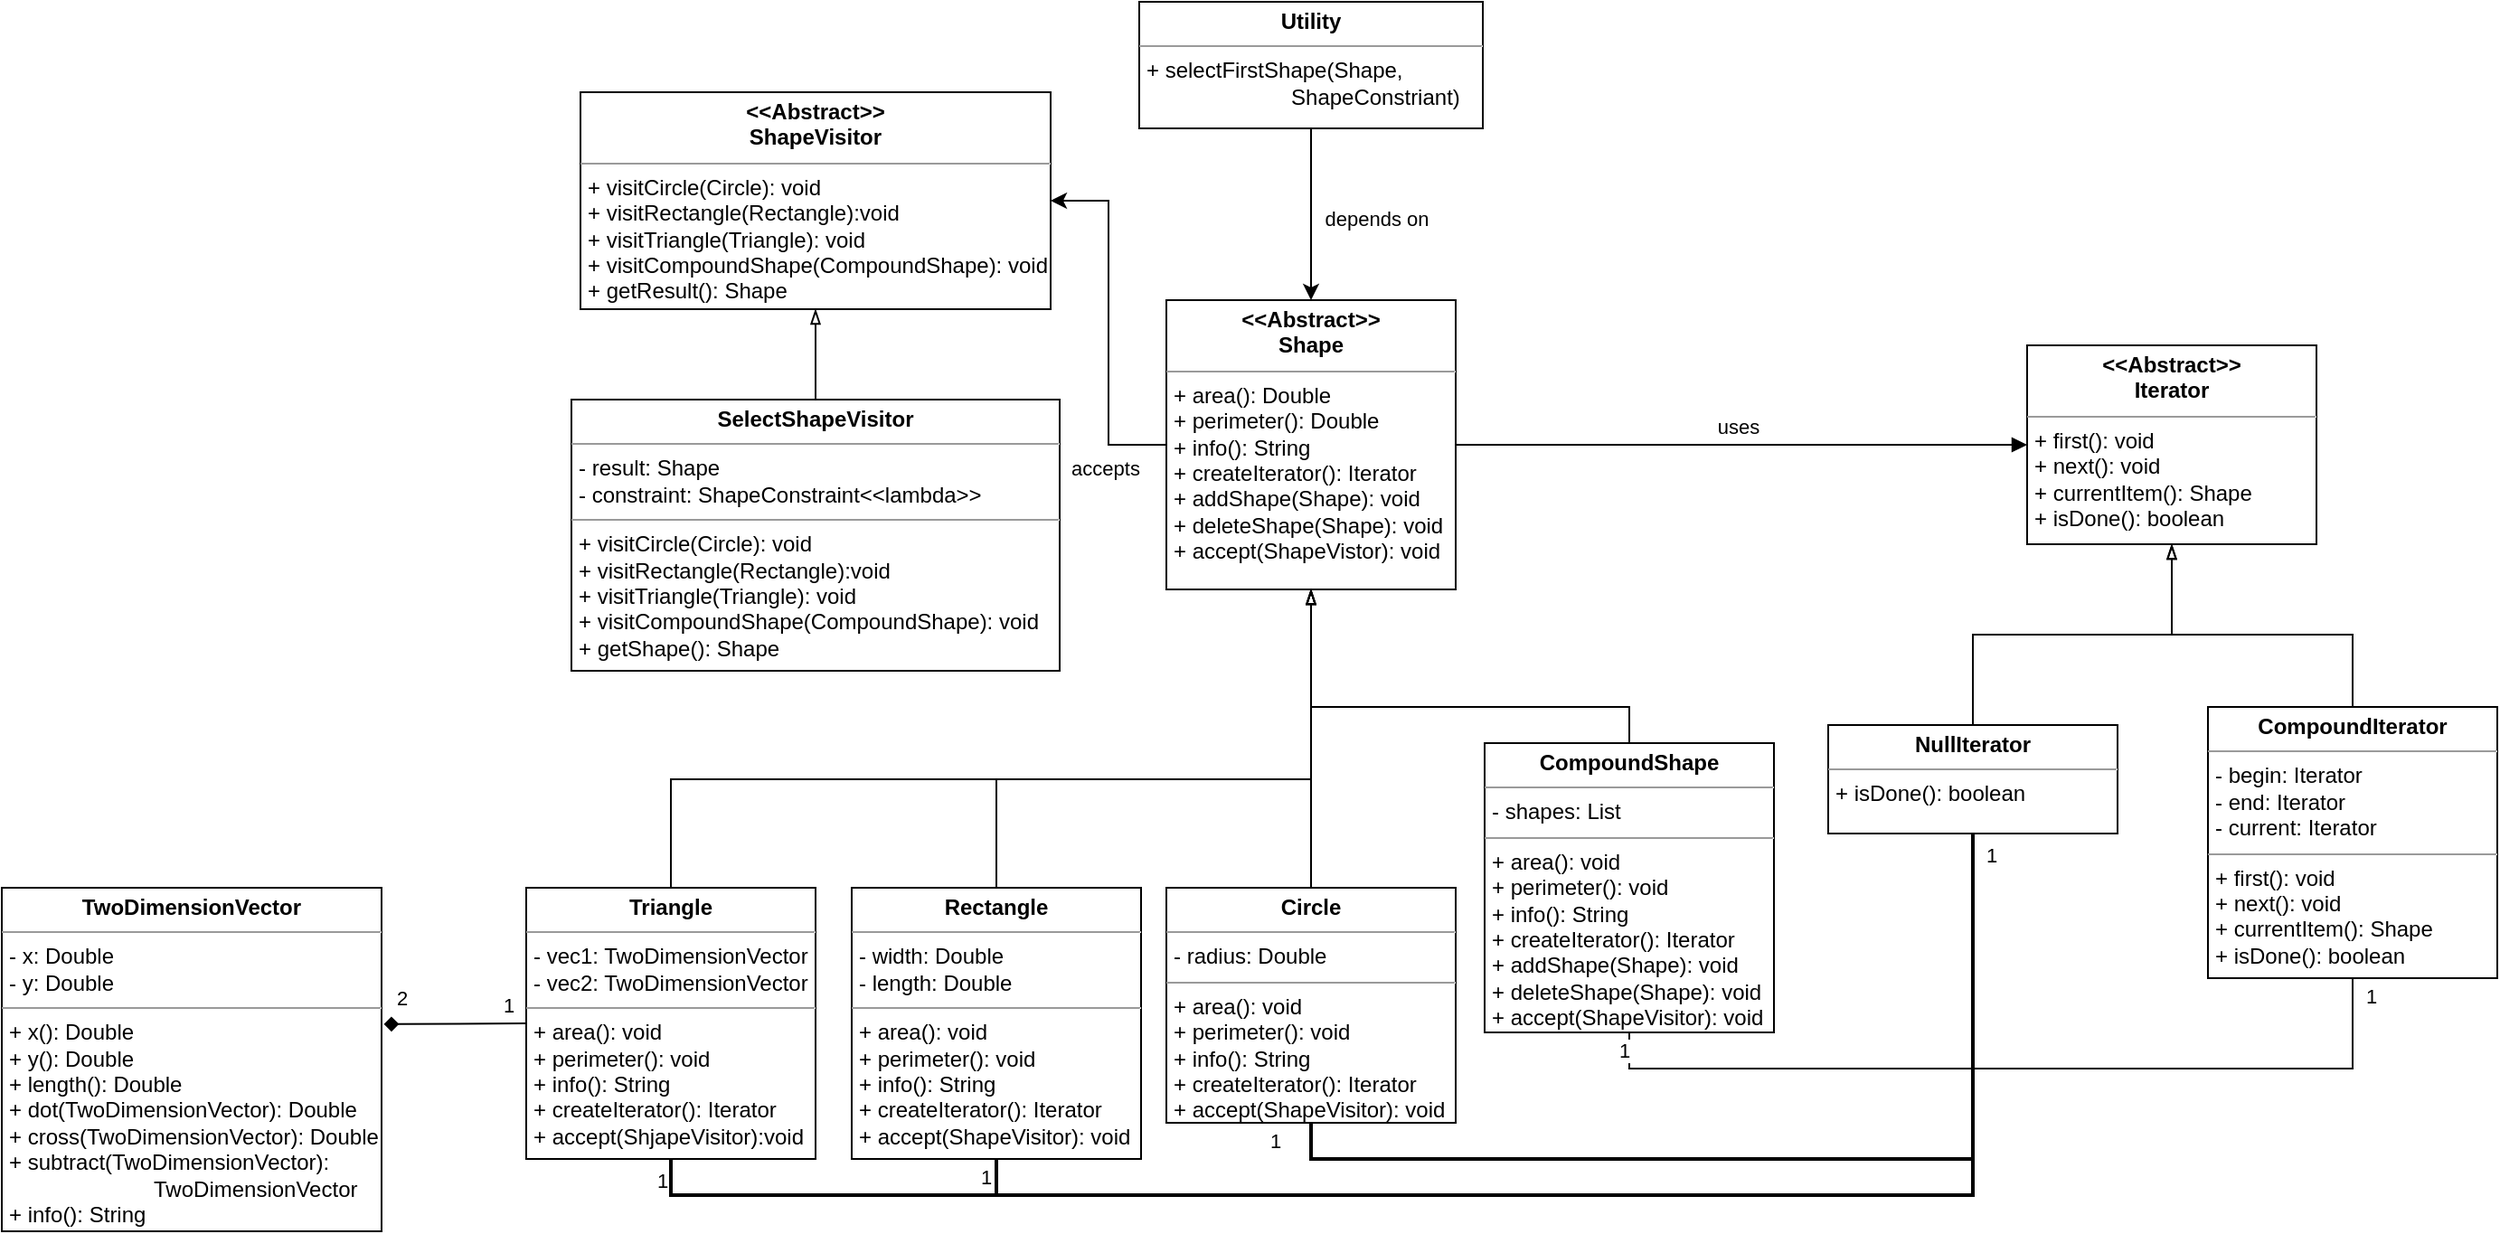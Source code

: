 <mxfile version="15.7.0" type="device"><diagram id="R4jQ5WLXRj8ir3N2sDpv" name="ShapeScenario"><mxGraphModel dx="2177" dy="1974" grid="1" gridSize="10" guides="1" tooltips="1" connect="1" arrows="1" fold="1" page="1" pageScale="1" pageWidth="827" pageHeight="1169" math="0" shadow="0"><root><mxCell id="0"/><mxCell id="1" parent="0"/><mxCell id="WN8r_9f8pQieWNh5pN7r-17" style="edgeStyle=orthogonalEdgeStyle;rounded=0;orthogonalLoop=1;jettySize=auto;html=1;exitX=0.5;exitY=0;exitDx=0;exitDy=0;entryX=0.5;entryY=1;entryDx=0;entryDy=0;endArrow=blockThin;endFill=0;" parent="1" source="WN8r_9f8pQieWNh5pN7r-8" target="WN8r_9f8pQieWNh5pN7r-16" edge="1"><mxGeometry relative="1" as="geometry"/></mxCell><mxCell id="WN8r_9f8pQieWNh5pN7r-8" value="&lt;p style=&quot;margin: 0px ; margin-top: 4px ; text-align: center&quot;&gt;&lt;b&gt;Circle&lt;/b&gt;&lt;/p&gt;&lt;hr size=&quot;1&quot;&gt;&lt;p style=&quot;margin: 0px ; margin-left: 4px&quot;&gt;- radius: Double&lt;/p&gt;&lt;hr size=&quot;1&quot;&gt;&lt;p style=&quot;margin: 0px ; margin-left: 4px&quot;&gt;+ area(): void&lt;/p&gt;&lt;p style=&quot;margin: 0px ; margin-left: 4px&quot;&gt;+ perimeter(): void&lt;/p&gt;&lt;p style=&quot;margin: 0px ; margin-left: 4px&quot;&gt;+ info(): String&lt;/p&gt;&lt;p style=&quot;margin: 0px ; margin-left: 4px&quot;&gt;+ createIterator(): Iterator&lt;/p&gt;&lt;p style=&quot;margin: 0px ; margin-left: 4px&quot;&gt;+ accept(ShapeVisitor): void&lt;/p&gt;" style="verticalAlign=top;align=left;overflow=fill;fontSize=12;fontFamily=Helvetica;html=1;" parent="1" vertex="1"><mxGeometry x="414" y="420" width="160" height="130" as="geometry"/></mxCell><mxCell id="WN8r_9f8pQieWNh5pN7r-18" style="edgeStyle=orthogonalEdgeStyle;rounded=0;orthogonalLoop=1;jettySize=auto;html=1;exitX=0.5;exitY=0;exitDx=0;exitDy=0;entryX=0.5;entryY=1;entryDx=0;entryDy=0;endArrow=blockThin;endFill=0;" parent="1" source="WN8r_9f8pQieWNh5pN7r-9" target="WN8r_9f8pQieWNh5pN7r-16" edge="1"><mxGeometry relative="1" as="geometry"><Array as="points"><mxPoint x="320" y="360"/><mxPoint x="494" y="360"/></Array></mxGeometry></mxCell><mxCell id="WN8r_9f8pQieWNh5pN7r-9" value="&lt;p style=&quot;margin: 0px ; margin-top: 4px ; text-align: center&quot;&gt;&lt;b&gt;Rectangle&lt;/b&gt;&lt;/p&gt;&lt;hr size=&quot;1&quot;&gt;&lt;p style=&quot;margin: 0px ; margin-left: 4px&quot;&gt;- width: Double&lt;/p&gt;&lt;p style=&quot;margin: 0px ; margin-left: 4px&quot;&gt;- length: Double&lt;/p&gt;&lt;hr size=&quot;1&quot;&gt;&lt;p style=&quot;margin: 0px ; margin-left: 4px&quot;&gt;+ area(): void&lt;/p&gt;&lt;p style=&quot;margin: 0px ; margin-left: 4px&quot;&gt;+ perimeter(): void&lt;/p&gt;&lt;p style=&quot;margin: 0px ; margin-left: 4px&quot;&gt;+ info(): String&lt;/p&gt;&lt;p style=&quot;margin: 0px ; margin-left: 4px&quot;&gt;+ createIterator(): Iterator&lt;/p&gt;&lt;p style=&quot;margin: 0px ; margin-left: 4px&quot;&gt;+ accept(ShapeVisitor): void&lt;/p&gt;" style="verticalAlign=top;align=left;overflow=fill;fontSize=12;fontFamily=Helvetica;html=1;" parent="1" vertex="1"><mxGeometry x="240" y="420" width="160" height="150" as="geometry"/></mxCell><mxCell id="WN8r_9f8pQieWNh5pN7r-19" style="edgeStyle=orthogonalEdgeStyle;rounded=0;orthogonalLoop=1;jettySize=auto;html=1;exitX=0.5;exitY=0;exitDx=0;exitDy=0;entryX=0.5;entryY=1;entryDx=0;entryDy=0;endArrow=blockThin;endFill=0;" parent="1" source="WN8r_9f8pQieWNh5pN7r-10" target="WN8r_9f8pQieWNh5pN7r-16" edge="1"><mxGeometry relative="1" as="geometry"><Array as="points"><mxPoint x="140" y="360"/><mxPoint x="494" y="360"/></Array></mxGeometry></mxCell><mxCell id="WN8r_9f8pQieWNh5pN7r-30" style="edgeStyle=orthogonalEdgeStyle;rounded=0;orthogonalLoop=1;jettySize=auto;html=1;exitX=0.5;exitY=1;exitDx=0;exitDy=0;entryX=0.5;entryY=1;entryDx=0;entryDy=0;endArrow=none;endFill=0;strokeWidth=2;" parent="1" source="WN8r_9f8pQieWNh5pN7r-10" target="WN8r_9f8pQieWNh5pN7r-22" edge="1"><mxGeometry relative="1" as="geometry"/></mxCell><mxCell id="WN8r_9f8pQieWNh5pN7r-31" value="1" style="edgeLabel;html=1;align=center;verticalAlign=middle;resizable=0;points=[];" parent="WN8r_9f8pQieWNh5pN7r-30" vertex="1" connectable="0"><mxGeometry x="-0.859" y="4" relative="1" as="geometry"><mxPoint x="-52" y="-4" as="offset"/></mxGeometry></mxCell><mxCell id="WN8r_9f8pQieWNh5pN7r-32" value="1" style="edgeLabel;html=1;align=center;verticalAlign=middle;resizable=0;points=[];" parent="WN8r_9f8pQieWNh5pN7r-30" vertex="1" connectable="0"><mxGeometry x="0.959" y="1" relative="1" as="geometry"><mxPoint x="11" y="-8" as="offset"/></mxGeometry></mxCell><mxCell id="WN8r_9f8pQieWNh5pN7r-44" style="rounded=0;orthogonalLoop=1;jettySize=auto;html=1;exitX=0;exitY=0.5;exitDx=0;exitDy=0;entryX=1.006;entryY=0.397;entryDx=0;entryDy=0;entryPerimeter=0;endArrow=diamond;endFill=1;strokeWidth=1;" parent="1" source="WN8r_9f8pQieWNh5pN7r-10" target="WN8r_9f8pQieWNh5pN7r-43" edge="1"><mxGeometry relative="1" as="geometry"/></mxCell><mxCell id="WN8r_9f8pQieWNh5pN7r-45" value="1" style="edgeLabel;html=1;align=center;verticalAlign=middle;resizable=0;points=[];" parent="WN8r_9f8pQieWNh5pN7r-44" vertex="1" connectable="0"><mxGeometry x="-0.363" y="6" relative="1" as="geometry"><mxPoint x="15" y="-16" as="offset"/></mxGeometry></mxCell><mxCell id="WN8r_9f8pQieWNh5pN7r-46" value="2" style="edgeLabel;html=1;align=center;verticalAlign=middle;resizable=0;points=[];" parent="WN8r_9f8pQieWNh5pN7r-44" vertex="1" connectable="0"><mxGeometry x="0.314" y="4" relative="1" as="geometry"><mxPoint x="-18" y="-19" as="offset"/></mxGeometry></mxCell><mxCell id="WN8r_9f8pQieWNh5pN7r-10" value="&lt;p style=&quot;margin: 0px ; margin-top: 4px ; text-align: center&quot;&gt;&lt;b&gt;Triangle&lt;/b&gt;&lt;/p&gt;&lt;hr size=&quot;1&quot;&gt;&lt;p style=&quot;margin: 0px ; margin-left: 4px&quot;&gt;- vec1: TwoDimensionVector&lt;/p&gt;&lt;p style=&quot;margin: 0px ; margin-left: 4px&quot;&gt;- vec2: TwoDimensionVector&lt;/p&gt;&lt;hr size=&quot;1&quot;&gt;&lt;p style=&quot;margin: 0px ; margin-left: 4px&quot;&gt;+ area(): void&lt;/p&gt;&lt;p style=&quot;margin: 0px ; margin-left: 4px&quot;&gt;+ perimeter(): void&lt;/p&gt;&lt;p style=&quot;margin: 0px ; margin-left: 4px&quot;&gt;+ info(): String&lt;/p&gt;&lt;p style=&quot;margin: 0px ; margin-left: 4px&quot;&gt;+ createIterator(): Iterator&lt;/p&gt;&lt;p style=&quot;margin: 0px ; margin-left: 4px&quot;&gt;+ accept(ShjapeVisitor):void&lt;/p&gt;" style="verticalAlign=top;align=left;overflow=fill;fontSize=12;fontFamily=Helvetica;html=1;" parent="1" vertex="1"><mxGeometry x="60" y="420" width="160" height="150" as="geometry"/></mxCell><mxCell id="WN8r_9f8pQieWNh5pN7r-12" style="edgeStyle=orthogonalEdgeStyle;rounded=0;orthogonalLoop=1;jettySize=auto;html=1;exitX=0.5;exitY=0;exitDx=0;exitDy=0;endArrow=blockThin;endFill=0;entryX=0.5;entryY=1;entryDx=0;entryDy=0;" parent="1" source="WN8r_9f8pQieWNh5pN7r-11" target="WN8r_9f8pQieWNh5pN7r-16" edge="1"><mxGeometry relative="1" as="geometry"><mxPoint x="570" y="340" as="targetPoint"/><Array as="points"><mxPoint x="670" y="320"/><mxPoint x="494" y="320"/></Array></mxGeometry></mxCell><mxCell id="WN8r_9f8pQieWNh5pN7r-28" value="1" style="edgeStyle=orthogonalEdgeStyle;rounded=0;orthogonalLoop=1;jettySize=auto;html=1;exitX=0.5;exitY=1;exitDx=0;exitDy=0;entryX=0.5;entryY=1;entryDx=0;entryDy=0;endArrow=none;endFill=0;" parent="1" source="WN8r_9f8pQieWNh5pN7r-11" target="WN8r_9f8pQieWNh5pN7r-21" edge="1"><mxGeometry x="0.957" y="-10" relative="1" as="geometry"><mxPoint as="offset"/></mxGeometry></mxCell><mxCell id="WN8r_9f8pQieWNh5pN7r-29" value="1" style="edgeLabel;html=1;align=center;verticalAlign=middle;resizable=0;points=[];" parent="WN8r_9f8pQieWNh5pN7r-28" vertex="1" connectable="0"><mxGeometry x="0.186" y="-5" relative="1" as="geometry"><mxPoint x="-262" y="-15" as="offset"/></mxGeometry></mxCell><mxCell id="WN8r_9f8pQieWNh5pN7r-11" value="&lt;p style=&quot;margin: 0px ; margin-top: 4px ; text-align: center&quot;&gt;&lt;b&gt;CompoundShape&lt;/b&gt;&lt;/p&gt;&lt;hr size=&quot;1&quot;&gt;&lt;p style=&quot;margin: 0px ; margin-left: 4px&quot;&gt;- shapes: List&lt;br&gt;&lt;/p&gt;&lt;hr size=&quot;1&quot;&gt;&lt;p style=&quot;margin: 0px ; margin-left: 4px&quot;&gt;+ area(): void&lt;/p&gt;&lt;p style=&quot;margin: 0px ; margin-left: 4px&quot;&gt;+ perimeter(): void&lt;/p&gt;&lt;p style=&quot;margin: 0px ; margin-left: 4px&quot;&gt;+ info(): String&lt;/p&gt;&lt;p style=&quot;margin: 0px ; margin-left: 4px&quot;&gt;+ createIterator(): Iterator&lt;/p&gt;&lt;p style=&quot;margin: 0px ; margin-left: 4px&quot;&gt;+ addShape(Shape): void&lt;/p&gt;&lt;p style=&quot;margin: 0px ; margin-left: 4px&quot;&gt;+ deleteShape(Shape): void&lt;/p&gt;&lt;p style=&quot;margin: 0px ; margin-left: 4px&quot;&gt;+ accept(ShapeVisitor): void&lt;/p&gt;" style="verticalAlign=top;align=left;overflow=fill;fontSize=12;fontFamily=Helvetica;html=1;" parent="1" vertex="1"><mxGeometry x="590" y="340" width="160" height="160" as="geometry"/></mxCell><mxCell id="WN8r_9f8pQieWNh5pN7r-25" style="edgeStyle=orthogonalEdgeStyle;rounded=0;orthogonalLoop=1;jettySize=auto;html=1;exitX=1;exitY=0.5;exitDx=0;exitDy=0;entryX=0;entryY=0.5;entryDx=0;entryDy=0;endArrow=block;endFill=1;" parent="1" source="WN8r_9f8pQieWNh5pN7r-16" target="WN8r_9f8pQieWNh5pN7r-20" edge="1"><mxGeometry relative="1" as="geometry"/></mxCell><mxCell id="WN8r_9f8pQieWNh5pN7r-26" value="uses" style="edgeLabel;html=1;align=center;verticalAlign=middle;resizable=0;points=[];" parent="WN8r_9f8pQieWNh5pN7r-25" vertex="1" connectable="0"><mxGeometry x="0.39" y="-4" relative="1" as="geometry"><mxPoint x="-64" y="-14" as="offset"/></mxGeometry></mxCell><mxCell id="WN8r_9f8pQieWNh5pN7r-41" style="edgeStyle=orthogonalEdgeStyle;rounded=0;orthogonalLoop=1;jettySize=auto;html=1;exitX=0;exitY=0.5;exitDx=0;exitDy=0;entryX=1;entryY=0.5;entryDx=0;entryDy=0;endArrow=classic;endFill=1;strokeWidth=1;" parent="1" source="WN8r_9f8pQieWNh5pN7r-16" target="WN8r_9f8pQieWNh5pN7r-38" edge="1"><mxGeometry relative="1" as="geometry"/></mxCell><mxCell id="WN8r_9f8pQieWNh5pN7r-42" value="accepts" style="edgeLabel;html=1;align=center;verticalAlign=middle;resizable=0;points=[];" parent="WN8r_9f8pQieWNh5pN7r-41" vertex="1" connectable="0"><mxGeometry x="0.411" y="1" relative="1" as="geometry"><mxPoint x="-1" y="121" as="offset"/></mxGeometry></mxCell><mxCell id="WN8r_9f8pQieWNh5pN7r-16" value="&lt;p style=&quot;margin: 0px ; margin-top: 4px ; text-align: center&quot;&gt;&lt;b&gt;&amp;lt;&amp;lt;Abstract&amp;gt;&amp;gt;&lt;br&gt;Shape&lt;/b&gt;&lt;/p&gt;&lt;hr size=&quot;1&quot;&gt;&lt;p style=&quot;margin: 0px ; margin-left: 4px&quot;&gt;&lt;/p&gt;&lt;p style=&quot;margin: 0px ; margin-left: 4px&quot;&gt;+ area(): Double&lt;br style=&quot;padding: 0px ; margin: 0px&quot;&gt;+ perimeter(): Double&lt;br style=&quot;padding: 0px ; margin: 0px&quot;&gt;+ info(): String&lt;br style=&quot;padding: 0px ; margin: 0px&quot;&gt;+ createIterator(): Iterator&lt;br style=&quot;padding: 0px ; margin: 0px&quot;&gt;+ addShape(Shape): void&lt;br style=&quot;padding: 0px ; margin: 0px&quot;&gt;+ deleteShape(Shape): void&lt;br style=&quot;padding: 0px ; margin: 0px&quot;&gt;+ accept(ShapeVistor): void&lt;br&gt;&lt;/p&gt;" style="verticalAlign=top;align=left;overflow=fill;fontSize=12;fontFamily=Helvetica;html=1;" parent="1" vertex="1"><mxGeometry x="414" y="95" width="160" height="160" as="geometry"/></mxCell><mxCell id="WN8r_9f8pQieWNh5pN7r-20" value="&lt;p style=&quot;margin: 0px ; margin-top: 4px ; text-align: center&quot;&gt;&lt;b&gt;&amp;lt;&amp;lt;Abstract&amp;gt;&amp;gt;&lt;br&gt;Iterator&lt;/b&gt;&lt;/p&gt;&lt;hr size=&quot;1&quot;&gt;&lt;p style=&quot;margin: 0px ; margin-left: 4px&quot;&gt;&lt;/p&gt;&lt;p style=&quot;margin: 0px ; margin-left: 4px&quot;&gt;+ first(): void&lt;br&gt;&lt;/p&gt;&lt;p style=&quot;margin: 0px ; margin-left: 4px&quot;&gt;+ next(): void&lt;/p&gt;&lt;p style=&quot;margin: 0px ; margin-left: 4px&quot;&gt;+ currentItem(): Shape&lt;/p&gt;&lt;p style=&quot;margin: 0px ; margin-left: 4px&quot;&gt;+ isDone(): boolean&lt;/p&gt;" style="verticalAlign=top;align=left;overflow=fill;fontSize=12;fontFamily=Helvetica;html=1;" parent="1" vertex="1"><mxGeometry x="890" y="120" width="160" height="110" as="geometry"/></mxCell><mxCell id="WN8r_9f8pQieWNh5pN7r-24" style="edgeStyle=orthogonalEdgeStyle;rounded=0;orthogonalLoop=1;jettySize=auto;html=1;exitX=0.5;exitY=0;exitDx=0;exitDy=0;endArrow=blockThin;endFill=0;entryX=0.5;entryY=1;entryDx=0;entryDy=0;" parent="1" source="WN8r_9f8pQieWNh5pN7r-21" target="WN8r_9f8pQieWNh5pN7r-20" edge="1"><mxGeometry relative="1" as="geometry"><mxPoint x="970" y="260" as="targetPoint"/><Array as="points"><mxPoint x="1070" y="280"/><mxPoint x="970" y="280"/></Array></mxGeometry></mxCell><mxCell id="WN8r_9f8pQieWNh5pN7r-21" value="&lt;p style=&quot;margin: 0px ; margin-top: 4px ; text-align: center&quot;&gt;&lt;b&gt;CompoundIterator&lt;/b&gt;&lt;/p&gt;&lt;hr size=&quot;1&quot;&gt;&lt;p style=&quot;margin: 0px ; margin-left: 4px&quot;&gt;- begin: Iterator&lt;/p&gt;&lt;p style=&quot;margin: 0px ; margin-left: 4px&quot;&gt;- end: Iterator&lt;/p&gt;&lt;p style=&quot;margin: 0px ; margin-left: 4px&quot;&gt;- current: Iterator&lt;/p&gt;&lt;hr size=&quot;1&quot;&gt;&lt;p style=&quot;margin: 0px ; margin-left: 4px&quot;&gt;+ first(): void&lt;/p&gt;&lt;p style=&quot;margin: 0px ; margin-left: 4px&quot;&gt;+ next(): void&lt;/p&gt;&lt;p style=&quot;margin: 0px ; margin-left: 4px&quot;&gt;+ currentItem(): Shape&lt;/p&gt;&lt;p style=&quot;margin: 0px ; margin-left: 4px&quot;&gt;+ isDone(): boolean&lt;/p&gt;" style="verticalAlign=top;align=left;overflow=fill;fontSize=12;fontFamily=Helvetica;html=1;" parent="1" vertex="1"><mxGeometry x="990" y="320" width="160" height="150" as="geometry"/></mxCell><mxCell id="WN8r_9f8pQieWNh5pN7r-23" style="edgeStyle=orthogonalEdgeStyle;rounded=0;orthogonalLoop=1;jettySize=auto;html=1;exitX=0.5;exitY=0;exitDx=0;exitDy=0;entryX=0.5;entryY=1;entryDx=0;entryDy=0;endArrow=blockThin;endFill=0;" parent="1" source="WN8r_9f8pQieWNh5pN7r-22" target="WN8r_9f8pQieWNh5pN7r-20" edge="1"><mxGeometry relative="1" as="geometry"><Array as="points"><mxPoint x="860" y="280"/><mxPoint x="970" y="280"/></Array></mxGeometry></mxCell><mxCell id="WN8r_9f8pQieWNh5pN7r-22" value="&lt;p style=&quot;margin: 0px ; margin-top: 4px ; text-align: center&quot;&gt;&lt;b&gt;NullIterator&lt;/b&gt;&lt;/p&gt;&lt;hr size=&quot;1&quot;&gt;&lt;p style=&quot;margin: 0px ; margin-left: 4px&quot;&gt;&lt;/p&gt;&lt;p style=&quot;margin: 0px ; margin-left: 4px&quot;&gt;&lt;span&gt;+ isDone(): boolean&lt;/span&gt;&lt;br&gt;&lt;/p&gt;" style="verticalAlign=top;align=left;overflow=fill;fontSize=12;fontFamily=Helvetica;html=1;" parent="1" vertex="1"><mxGeometry x="780" y="330" width="160" height="60" as="geometry"/></mxCell><mxCell id="WN8r_9f8pQieWNh5pN7r-33" style="edgeStyle=orthogonalEdgeStyle;rounded=0;orthogonalLoop=1;jettySize=auto;html=1;exitX=0.5;exitY=1;exitDx=0;exitDy=0;entryX=0.5;entryY=1;entryDx=0;entryDy=0;endArrow=none;endFill=0;strokeWidth=2;" parent="1" source="WN8r_9f8pQieWNh5pN7r-9" target="WN8r_9f8pQieWNh5pN7r-22" edge="1"><mxGeometry relative="1" as="geometry"><mxPoint x="150" y="570" as="sourcePoint"/><mxPoint x="870" y="440" as="targetPoint"/></mxGeometry></mxCell><mxCell id="WN8r_9f8pQieWNh5pN7r-34" value="1" style="edgeLabel;html=1;align=center;verticalAlign=middle;resizable=0;points=[];" parent="WN8r_9f8pQieWNh5pN7r-33" vertex="1" connectable="0"><mxGeometry x="-0.859" y="4" relative="1" as="geometry"><mxPoint x="-40" y="-6" as="offset"/></mxGeometry></mxCell><mxCell id="WN8r_9f8pQieWNh5pN7r-36" style="edgeStyle=orthogonalEdgeStyle;rounded=0;orthogonalLoop=1;jettySize=auto;html=1;exitX=0.5;exitY=1;exitDx=0;exitDy=0;entryX=0.5;entryY=1;entryDx=0;entryDy=0;endArrow=none;endFill=0;strokeWidth=2;" parent="1" source="WN8r_9f8pQieWNh5pN7r-8" target="WN8r_9f8pQieWNh5pN7r-22" edge="1"><mxGeometry relative="1" as="geometry"><mxPoint x="330" y="570" as="sourcePoint"/><mxPoint x="870" y="440" as="targetPoint"/></mxGeometry></mxCell><mxCell id="WN8r_9f8pQieWNh5pN7r-37" value="1" style="edgeLabel;html=1;align=center;verticalAlign=middle;resizable=0;points=[];" parent="WN8r_9f8pQieWNh5pN7r-36" vertex="1" connectable="0"><mxGeometry x="-0.859" y="4" relative="1" as="geometry"><mxPoint x="-40" y="-6" as="offset"/></mxGeometry></mxCell><mxCell id="WN8r_9f8pQieWNh5pN7r-38" value="&lt;p style=&quot;margin: 0px ; margin-top: 4px ; text-align: center&quot;&gt;&lt;b&gt;&amp;lt;&amp;lt;Abstract&amp;gt;&amp;gt;&lt;br&gt;ShapeVisitor&lt;/b&gt;&lt;/p&gt;&lt;hr size=&quot;1&quot;&gt;&lt;p style=&quot;margin: 0px ; margin-left: 4px&quot;&gt;&lt;/p&gt;&lt;p style=&quot;margin: 0px ; margin-left: 4px&quot;&gt;+ visitCircle(Circle): void&lt;br&gt;&lt;/p&gt;&lt;p style=&quot;margin: 0px ; margin-left: 4px&quot;&gt;+ visitRectangle(Rectangle):void&lt;/p&gt;&lt;p style=&quot;margin: 0px ; margin-left: 4px&quot;&gt;+ visitTriangle(Triangle): void&lt;/p&gt;&lt;p style=&quot;margin: 0px ; margin-left: 4px&quot;&gt;+ visitCompoundShape(CompoundShape): void&lt;/p&gt;&lt;p style=&quot;margin: 0px ; margin-left: 4px&quot;&gt;+ getResult(): Shape&lt;/p&gt;" style="verticalAlign=top;align=left;overflow=fill;fontSize=12;fontFamily=Helvetica;html=1;" parent="1" vertex="1"><mxGeometry x="90" y="-20" width="260" height="120" as="geometry"/></mxCell><mxCell id="WN8r_9f8pQieWNh5pN7r-40" style="rounded=0;orthogonalLoop=1;jettySize=auto;html=1;exitX=0.5;exitY=0;exitDx=0;exitDy=0;entryX=0.5;entryY=1;entryDx=0;entryDy=0;endArrow=blockThin;endFill=0;strokeWidth=1;" parent="1" source="WN8r_9f8pQieWNh5pN7r-39" target="WN8r_9f8pQieWNh5pN7r-38" edge="1"><mxGeometry relative="1" as="geometry"/></mxCell><mxCell id="WN8r_9f8pQieWNh5pN7r-39" value="&lt;p style=&quot;margin: 0px ; margin-top: 4px ; text-align: center&quot;&gt;&lt;b&gt;SelectShapeVisitor&lt;/b&gt;&lt;/p&gt;&lt;hr size=&quot;1&quot;&gt;&lt;p style=&quot;margin: 0px ; margin-left: 4px&quot;&gt;- result: Shape&lt;/p&gt;&lt;p style=&quot;margin: 0px ; margin-left: 4px&quot;&gt;- constraint: ShapeConstraint&amp;lt;&amp;lt;lambda&amp;gt;&amp;gt;&lt;/p&gt;&lt;hr size=&quot;1&quot;&gt;&lt;p style=&quot;margin: 0px 0px 0px 4px&quot;&gt;+ visitCircle(Circle): void&lt;br&gt;&lt;/p&gt;&lt;p style=&quot;margin: 0px 0px 0px 4px&quot;&gt;+ visitRectangle(Rectangle):void&lt;/p&gt;&lt;p style=&quot;margin: 0px 0px 0px 4px&quot;&gt;+ visitTriangle(Triangle): void&lt;/p&gt;&lt;p style=&quot;margin: 0px 0px 0px 4px&quot;&gt;+ visitCompoundShape(CompoundShape): void&lt;/p&gt;&lt;p style=&quot;margin: 0px 0px 0px 4px&quot;&gt;+ getShape(): Shape&lt;/p&gt;" style="verticalAlign=top;align=left;overflow=fill;fontSize=12;fontFamily=Helvetica;html=1;" parent="1" vertex="1"><mxGeometry x="85" y="150" width="270" height="150" as="geometry"/></mxCell><mxCell id="WN8r_9f8pQieWNh5pN7r-43" value="&lt;p style=&quot;margin: 0px ; margin-top: 4px ; text-align: center&quot;&gt;&lt;b&gt;TwoDimensionVector&lt;/b&gt;&lt;/p&gt;&lt;hr size=&quot;1&quot;&gt;&lt;p style=&quot;margin: 0px ; margin-left: 4px&quot;&gt;- x: Double&lt;br&gt;&lt;/p&gt;&lt;p style=&quot;margin: 0px ; margin-left: 4px&quot;&gt;- y: Double&lt;/p&gt;&lt;hr size=&quot;1&quot;&gt;&lt;p style=&quot;margin: 0px ; margin-left: 4px&quot;&gt;+ x(): Double&lt;/p&gt;&lt;p style=&quot;margin: 0px ; margin-left: 4px&quot;&gt;+ y(): Double&lt;/p&gt;&lt;p style=&quot;margin: 0px ; margin-left: 4px&quot;&gt;+ length(): Double&lt;/p&gt;&lt;p style=&quot;margin: 0px ; margin-left: 4px&quot;&gt;+ dot(TwoDimensionVector): Double&lt;/p&gt;&lt;p style=&quot;margin: 0px ; margin-left: 4px&quot;&gt;+ cross(TwoDimensionVector): Double&lt;/p&gt;&lt;p style=&quot;margin: 0px ; margin-left: 4px&quot;&gt;+ subtract(TwoDimensionVector):&lt;br&gt;&lt;span style=&quot;white-space: pre&quot;&gt;&#9;&lt;/span&gt;&lt;span style=&quot;white-space: pre&quot;&gt;&#9;&lt;/span&gt;&lt;span style=&quot;white-space: pre&quot;&gt;&#9;&lt;/span&gt;TwoDimensionVector&lt;br&gt;&lt;/p&gt;&lt;p style=&quot;margin: 0px ; margin-left: 4px&quot;&gt;+ info(): String&lt;/p&gt;" style="verticalAlign=top;align=left;overflow=fill;fontSize=12;fontFamily=Helvetica;html=1;" parent="1" vertex="1"><mxGeometry x="-230" y="420" width="210" height="190" as="geometry"/></mxCell><mxCell id="SJoVpoxw1H5RHB9vq8ZC-2" style="rounded=0;orthogonalLoop=1;jettySize=auto;html=1;exitX=0.5;exitY=1;exitDx=0;exitDy=0;entryX=0.5;entryY=0;entryDx=0;entryDy=0;" edge="1" parent="1" source="SJoVpoxw1H5RHB9vq8ZC-1" target="WN8r_9f8pQieWNh5pN7r-16"><mxGeometry relative="1" as="geometry"/></mxCell><mxCell id="SJoVpoxw1H5RHB9vq8ZC-3" value="depends on" style="edgeLabel;html=1;align=center;verticalAlign=middle;resizable=0;points=[];" vertex="1" connectable="0" parent="SJoVpoxw1H5RHB9vq8ZC-2"><mxGeometry x="-0.558" y="2" relative="1" as="geometry"><mxPoint x="34" y="29" as="offset"/></mxGeometry></mxCell><mxCell id="SJoVpoxw1H5RHB9vq8ZC-1" value="&lt;p style=&quot;margin: 0px ; margin-top: 4px ; text-align: center&quot;&gt;&lt;b&gt;Utility&lt;/b&gt;&lt;/p&gt;&lt;hr size=&quot;1&quot;&gt;&lt;p style=&quot;margin: 0px ; margin-left: 4px&quot;&gt;&lt;/p&gt;&lt;p style=&quot;margin: 0px ; margin-left: 4px&quot;&gt;+ selectFirstShape(Shape,&lt;br&gt;&lt;span style=&quot;white-space: pre&quot;&gt;&#9;&lt;/span&gt;&lt;span style=&quot;white-space: pre&quot;&gt;&#9;&lt;/span&gt;&lt;span style=&quot;white-space: pre&quot;&gt;&#9;&lt;/span&gt;ShapeConstriant)&lt;/p&gt;" style="verticalAlign=top;align=left;overflow=fill;fontSize=12;fontFamily=Helvetica;html=1;" vertex="1" parent="1"><mxGeometry x="399" y="-70" width="190" height="70" as="geometry"/></mxCell></root></mxGraphModel></diagram></mxfile>